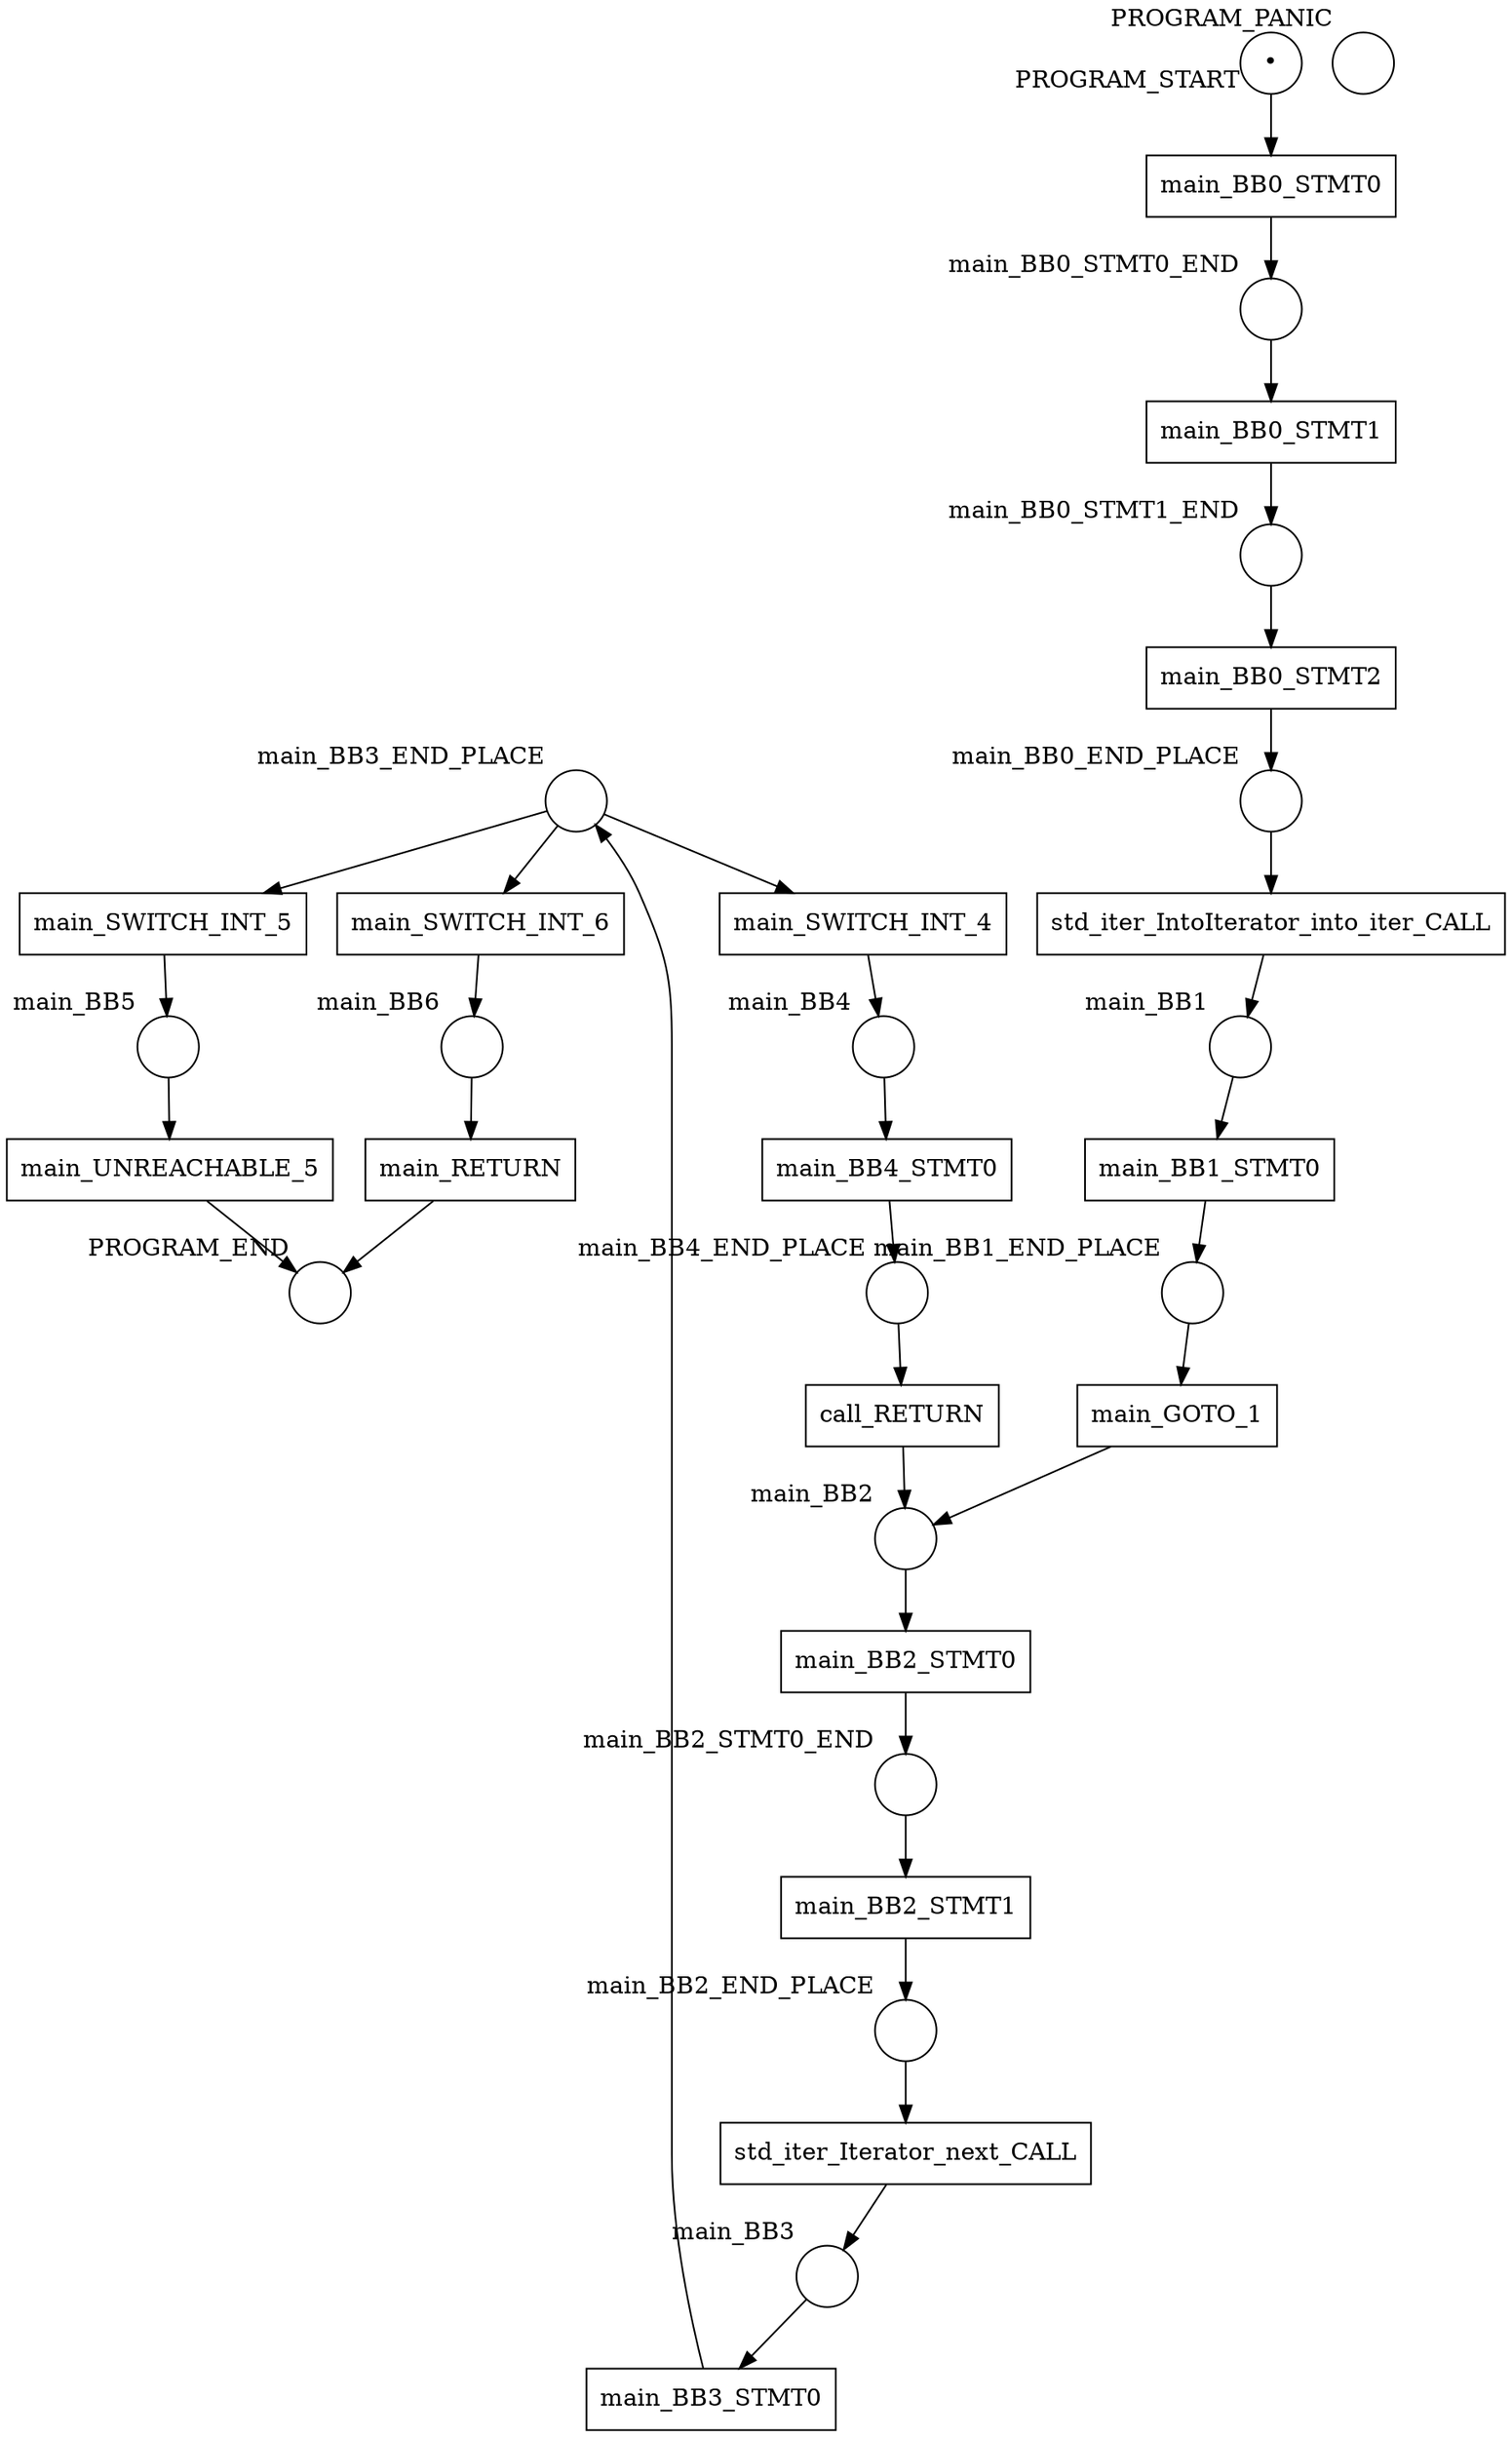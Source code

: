 digraph petrinet {
    PROGRAM_END [shape="circle" xlabel="PROGRAM_END" label=""];
    PROGRAM_PANIC [shape="circle" xlabel="PROGRAM_PANIC" label=""];
    PROGRAM_START [shape="circle" xlabel="PROGRAM_START" label="•"];
    main_BB0_END_PLACE [shape="circle" xlabel="main_BB0_END_PLACE" label=""];
    main_BB0_STMT0_END [shape="circle" xlabel="main_BB0_STMT0_END" label=""];
    main_BB0_STMT1_END [shape="circle" xlabel="main_BB0_STMT1_END" label=""];
    main_BB1 [shape="circle" xlabel="main_BB1" label=""];
    main_BB1_END_PLACE [shape="circle" xlabel="main_BB1_END_PLACE" label=""];
    main_BB2 [shape="circle" xlabel="main_BB2" label=""];
    main_BB2_END_PLACE [shape="circle" xlabel="main_BB2_END_PLACE" label=""];
    main_BB2_STMT0_END [shape="circle" xlabel="main_BB2_STMT0_END" label=""];
    main_BB3 [shape="circle" xlabel="main_BB3" label=""];
    main_BB3_END_PLACE [shape="circle" xlabel="main_BB3_END_PLACE" label=""];
    main_BB4 [shape="circle" xlabel="main_BB4" label=""];
    main_BB4_END_PLACE [shape="circle" xlabel="main_BB4_END_PLACE" label=""];
    main_BB5 [shape="circle" xlabel="main_BB5" label=""];
    main_BB6 [shape="circle" xlabel="main_BB6" label=""];
    call_RETURN [shape="box" xlabel="" label="call_RETURN"];
    main_BB0_STMT0 [shape="box" xlabel="" label="main_BB0_STMT0"];
    main_BB0_STMT1 [shape="box" xlabel="" label="main_BB0_STMT1"];
    main_BB0_STMT2 [shape="box" xlabel="" label="main_BB0_STMT2"];
    main_BB1_STMT0 [shape="box" xlabel="" label="main_BB1_STMT0"];
    main_BB2_STMT0 [shape="box" xlabel="" label="main_BB2_STMT0"];
    main_BB2_STMT1 [shape="box" xlabel="" label="main_BB2_STMT1"];
    main_BB3_STMT0 [shape="box" xlabel="" label="main_BB3_STMT0"];
    main_BB4_STMT0 [shape="box" xlabel="" label="main_BB4_STMT0"];
    main_GOTO_1 [shape="box" xlabel="" label="main_GOTO_1"];
    main_RETURN [shape="box" xlabel="" label="main_RETURN"];
    main_SWITCH_INT_4 [shape="box" xlabel="" label="main_SWITCH_INT_4"];
    main_SWITCH_INT_5 [shape="box" xlabel="" label="main_SWITCH_INT_5"];
    main_SWITCH_INT_6 [shape="box" xlabel="" label="main_SWITCH_INT_6"];
    main_UNREACHABLE_5 [shape="box" xlabel="" label="main_UNREACHABLE_5"];
    std_iter_IntoIterator_into_iter_CALL [shape="box" xlabel="" label="std_iter_IntoIterator_into_iter_CALL"];
    std_iter_Iterator_next_CALL [shape="box" xlabel="" label="std_iter_Iterator_next_CALL"];
    PROGRAM_START -> main_BB0_STMT0;
    main_BB0_END_PLACE -> std_iter_IntoIterator_into_iter_CALL;
    main_BB0_STMT0_END -> main_BB0_STMT1;
    main_BB0_STMT1_END -> main_BB0_STMT2;
    main_BB1 -> main_BB1_STMT0;
    main_BB1_END_PLACE -> main_GOTO_1;
    main_BB2 -> main_BB2_STMT0;
    main_BB2_END_PLACE -> std_iter_Iterator_next_CALL;
    main_BB2_STMT0_END -> main_BB2_STMT1;
    main_BB3 -> main_BB3_STMT0;
    main_BB3_END_PLACE -> main_SWITCH_INT_4;
    main_BB3_END_PLACE -> main_SWITCH_INT_5;
    main_BB3_END_PLACE -> main_SWITCH_INT_6;
    main_BB4 -> main_BB4_STMT0;
    main_BB4_END_PLACE -> call_RETURN;
    main_BB5 -> main_UNREACHABLE_5;
    main_BB6 -> main_RETURN;
    call_RETURN -> main_BB2;
    main_BB0_STMT0 -> main_BB0_STMT0_END;
    main_BB0_STMT1 -> main_BB0_STMT1_END;
    main_BB0_STMT2 -> main_BB0_END_PLACE;
    main_BB1_STMT0 -> main_BB1_END_PLACE;
    main_BB2_STMT0 -> main_BB2_STMT0_END;
    main_BB2_STMT1 -> main_BB2_END_PLACE;
    main_BB3_STMT0 -> main_BB3_END_PLACE;
    main_BB4_STMT0 -> main_BB4_END_PLACE;
    main_GOTO_1 -> main_BB2;
    main_RETURN -> PROGRAM_END;
    main_SWITCH_INT_4 -> main_BB4;
    main_SWITCH_INT_5 -> main_BB5;
    main_SWITCH_INT_6 -> main_BB6;
    main_UNREACHABLE_5 -> PROGRAM_END;
    std_iter_IntoIterator_into_iter_CALL -> main_BB1;
    std_iter_Iterator_next_CALL -> main_BB3;
}
